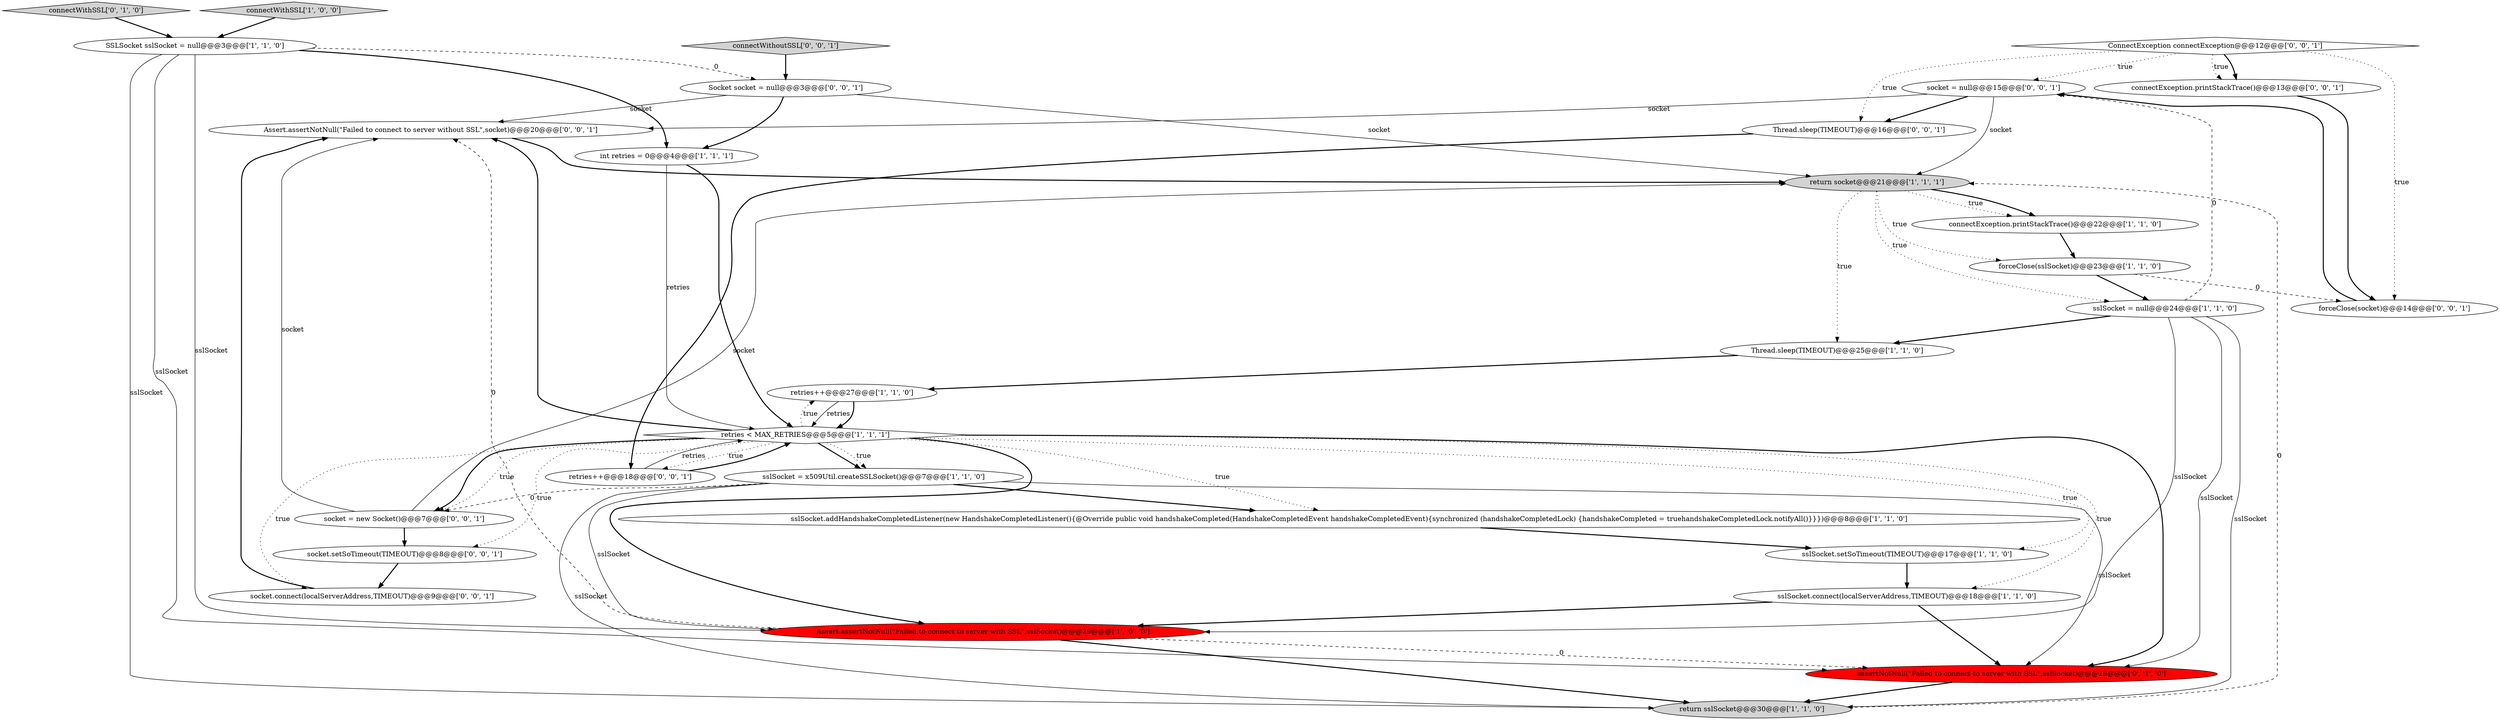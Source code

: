 digraph {
19 [style = filled, label = "socket = null@@@15@@@['0', '0', '1']", fillcolor = white, shape = ellipse image = "AAA0AAABBB3BBB"];
21 [style = filled, label = "connectException.printStackTrace()@@@13@@@['0', '0', '1']", fillcolor = white, shape = ellipse image = "AAA0AAABBB3BBB"];
18 [style = filled, label = "Assert.assertNotNull(\"Failed to connect to server without SSL\",socket)@@@20@@@['0', '0', '1']", fillcolor = white, shape = ellipse image = "AAA0AAABBB3BBB"];
22 [style = filled, label = "connectWithoutSSL['0', '0', '1']", fillcolor = lightgray, shape = diamond image = "AAA0AAABBB3BBB"];
25 [style = filled, label = "forceClose(socket)@@@14@@@['0', '0', '1']", fillcolor = white, shape = ellipse image = "AAA0AAABBB3BBB"];
27 [style = filled, label = "Socket socket = null@@@3@@@['0', '0', '1']", fillcolor = white, shape = ellipse image = "AAA0AAABBB3BBB"];
23 [style = filled, label = "socket = new Socket()@@@7@@@['0', '0', '1']", fillcolor = white, shape = ellipse image = "AAA0AAABBB3BBB"];
11 [style = filled, label = "retries++@@@27@@@['1', '1', '0']", fillcolor = white, shape = ellipse image = "AAA0AAABBB1BBB"];
4 [style = filled, label = "sslSocket = null@@@24@@@['1', '1', '0']", fillcolor = white, shape = ellipse image = "AAA0AAABBB1BBB"];
28 [style = filled, label = "socket.setSoTimeout(TIMEOUT)@@@8@@@['0', '0', '1']", fillcolor = white, shape = ellipse image = "AAA0AAABBB3BBB"];
2 [style = filled, label = "sslSocket = x509Util.createSSLSocket()@@@7@@@['1', '1', '0']", fillcolor = white, shape = ellipse image = "AAA0AAABBB1BBB"];
16 [style = filled, label = "connectWithSSL['0', '1', '0']", fillcolor = lightgray, shape = diamond image = "AAA0AAABBB2BBB"];
17 [style = filled, label = "assertNotNull(\"Failed to connect to server with SSL\",sslSocket)@@@29@@@['0', '1', '0']", fillcolor = red, shape = ellipse image = "AAA1AAABBB2BBB"];
10 [style = filled, label = "forceClose(sslSocket)@@@23@@@['1', '1', '0']", fillcolor = white, shape = ellipse image = "AAA0AAABBB1BBB"];
24 [style = filled, label = "ConnectException connectException@@@12@@@['0', '0', '1']", fillcolor = white, shape = diamond image = "AAA0AAABBB3BBB"];
12 [style = filled, label = "Assert.assertNotNull(\"Failed to connect to server with SSL\",sslSocket)@@@29@@@['1', '0', '0']", fillcolor = red, shape = ellipse image = "AAA1AAABBB1BBB"];
1 [style = filled, label = "return socket@@@21@@@['1', '1', '1']", fillcolor = lightgray, shape = ellipse image = "AAA0AAABBB1BBB"];
3 [style = filled, label = "int retries = 0@@@4@@@['1', '1', '1']", fillcolor = white, shape = ellipse image = "AAA0AAABBB1BBB"];
14 [style = filled, label = "sslSocket.addHandshakeCompletedListener(new HandshakeCompletedListener(){@Override public void handshakeCompleted(HandshakeCompletedEvent handshakeCompletedEvent){synchronized (handshakeCompletedLock) {handshakeCompleted = truehandshakeCompletedLock.notifyAll()}}})@@@8@@@['1', '1', '0']", fillcolor = white, shape = ellipse image = "AAA0AAABBB1BBB"];
0 [style = filled, label = "sslSocket.connect(localServerAddress,TIMEOUT)@@@18@@@['1', '1', '0']", fillcolor = white, shape = ellipse image = "AAA0AAABBB1BBB"];
8 [style = filled, label = "connectException.printStackTrace()@@@22@@@['1', '1', '0']", fillcolor = white, shape = ellipse image = "AAA0AAABBB1BBB"];
6 [style = filled, label = "SSLSocket sslSocket = null@@@3@@@['1', '1', '0']", fillcolor = white, shape = ellipse image = "AAA0AAABBB1BBB"];
26 [style = filled, label = "socket.connect(localServerAddress,TIMEOUT)@@@9@@@['0', '0', '1']", fillcolor = white, shape = ellipse image = "AAA0AAABBB3BBB"];
13 [style = filled, label = "connectWithSSL['1', '0', '0']", fillcolor = lightgray, shape = diamond image = "AAA0AAABBB1BBB"];
9 [style = filled, label = "retries < MAX_RETRIES@@@5@@@['1', '1', '1']", fillcolor = white, shape = diamond image = "AAA0AAABBB1BBB"];
15 [style = filled, label = "Thread.sleep(TIMEOUT)@@@25@@@['1', '1', '0']", fillcolor = white, shape = ellipse image = "AAA0AAABBB1BBB"];
20 [style = filled, label = "Thread.sleep(TIMEOUT)@@@16@@@['0', '0', '1']", fillcolor = white, shape = ellipse image = "AAA0AAABBB3BBB"];
29 [style = filled, label = "retries++@@@18@@@['0', '0', '1']", fillcolor = white, shape = ellipse image = "AAA0AAABBB3BBB"];
5 [style = filled, label = "return sslSocket@@@30@@@['1', '1', '0']", fillcolor = lightgray, shape = ellipse image = "AAA0AAABBB1BBB"];
7 [style = filled, label = "sslSocket.setSoTimeout(TIMEOUT)@@@17@@@['1', '1', '0']", fillcolor = white, shape = ellipse image = "AAA0AAABBB1BBB"];
2->23 [style = dashed, label="0"];
5->1 [style = dashed, label="0"];
6->3 [style = bold, label=""];
8->10 [style = bold, label=""];
17->5 [style = bold, label=""];
6->5 [style = solid, label="sslSocket"];
19->1 [style = solid, label="socket"];
9->0 [style = dotted, label="true"];
23->1 [style = solid, label="socket"];
1->8 [style = bold, label=""];
1->10 [style = dotted, label="true"];
12->5 [style = bold, label=""];
9->26 [style = dotted, label="true"];
9->29 [style = dotted, label="true"];
20->29 [style = bold, label=""];
9->2 [style = bold, label=""];
24->25 [style = dotted, label="true"];
23->18 [style = solid, label="socket"];
0->17 [style = bold, label=""];
16->6 [style = bold, label=""];
0->12 [style = bold, label=""];
19->20 [style = bold, label=""];
29->9 [style = bold, label=""];
4->15 [style = bold, label=""];
27->3 [style = bold, label=""];
2->12 [style = solid, label="sslSocket"];
11->9 [style = solid, label="retries"];
19->18 [style = solid, label="socket"];
4->12 [style = solid, label="sslSocket"];
9->11 [style = dotted, label="true"];
12->17 [style = dashed, label="0"];
9->17 [style = bold, label=""];
28->26 [style = bold, label=""];
7->0 [style = bold, label=""];
27->18 [style = solid, label="socket"];
1->4 [style = dotted, label="true"];
21->25 [style = bold, label=""];
11->9 [style = bold, label=""];
9->14 [style = dotted, label="true"];
2->17 [style = solid, label="sslSocket"];
14->7 [style = bold, label=""];
27->1 [style = solid, label="socket"];
6->12 [style = solid, label="sslSocket"];
23->28 [style = bold, label=""];
3->9 [style = bold, label=""];
9->23 [style = bold, label=""];
29->9 [style = solid, label="retries"];
6->17 [style = solid, label="sslSocket"];
9->18 [style = bold, label=""];
15->11 [style = bold, label=""];
2->5 [style = solid, label="sslSocket"];
18->1 [style = bold, label=""];
24->21 [style = bold, label=""];
22->27 [style = bold, label=""];
6->27 [style = dashed, label="0"];
9->23 [style = dotted, label="true"];
1->15 [style = dotted, label="true"];
9->2 [style = dotted, label="true"];
24->20 [style = dotted, label="true"];
2->14 [style = bold, label=""];
25->19 [style = bold, label=""];
1->8 [style = dotted, label="true"];
10->4 [style = bold, label=""];
4->19 [style = dashed, label="0"];
24->19 [style = dotted, label="true"];
4->17 [style = solid, label="sslSocket"];
12->18 [style = dashed, label="0"];
9->12 [style = bold, label=""];
13->6 [style = bold, label=""];
9->7 [style = dotted, label="true"];
24->21 [style = dotted, label="true"];
3->9 [style = solid, label="retries"];
4->5 [style = solid, label="sslSocket"];
10->25 [style = dashed, label="0"];
9->28 [style = dotted, label="true"];
26->18 [style = bold, label=""];
}
